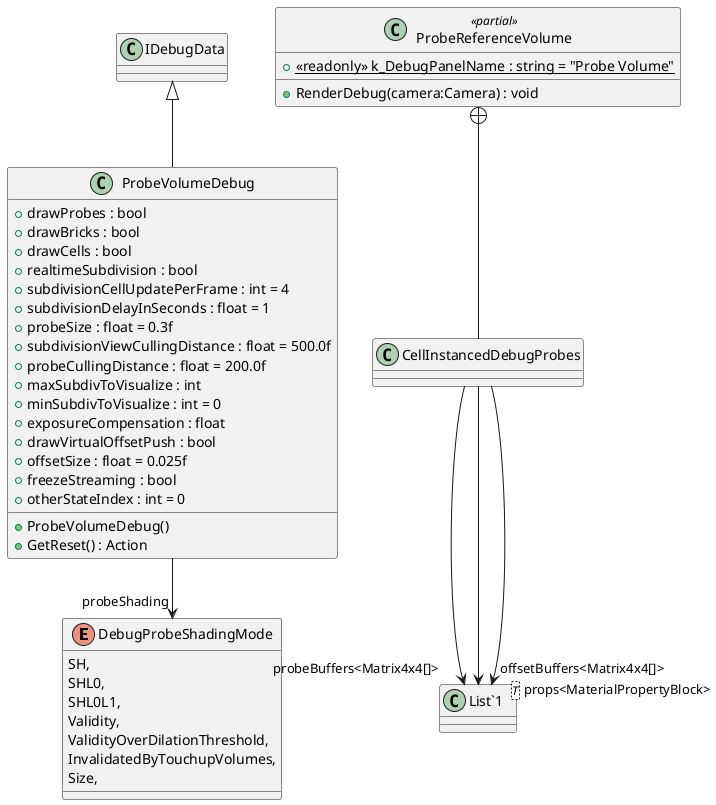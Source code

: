 @startuml
enum DebugProbeShadingMode {
    SH,
    SHL0,
    SHL0L1,
    Validity,
    ValidityOverDilationThreshold,
    InvalidatedByTouchupVolumes,
    Size,
}
class ProbeVolumeDebug {
    + drawProbes : bool
    + drawBricks : bool
    + drawCells : bool
    + realtimeSubdivision : bool
    + subdivisionCellUpdatePerFrame : int = 4
    + subdivisionDelayInSeconds : float = 1
    + probeSize : float = 0.3f
    + subdivisionViewCullingDistance : float = 500.0f
    + probeCullingDistance : float = 200.0f
    + maxSubdivToVisualize : int
    + minSubdivToVisualize : int = 0
    + exposureCompensation : float
    + drawVirtualOffsetPush : bool
    + offsetSize : float = 0.025f
    + freezeStreaming : bool
    + otherStateIndex : int = 0
    + ProbeVolumeDebug()
    + GetReset() : Action
}
class ProbeReferenceVolume <<partial>> {
    + {static} <<readonly>> k_DebugPanelName : string = "Probe Volume"
    + RenderDebug(camera:Camera) : void
}
class CellInstancedDebugProbes {
}
class "List`1"<T> {
}
IDebugData <|-- ProbeVolumeDebug
ProbeVolumeDebug --> "probeShading" DebugProbeShadingMode
ProbeReferenceVolume +-- CellInstancedDebugProbes
CellInstancedDebugProbes --> "probeBuffers<Matrix4x4[]>" "List`1"
CellInstancedDebugProbes --> "offsetBuffers<Matrix4x4[]>" "List`1"
CellInstancedDebugProbes --> "props<MaterialPropertyBlock>" "List`1"
@enduml
